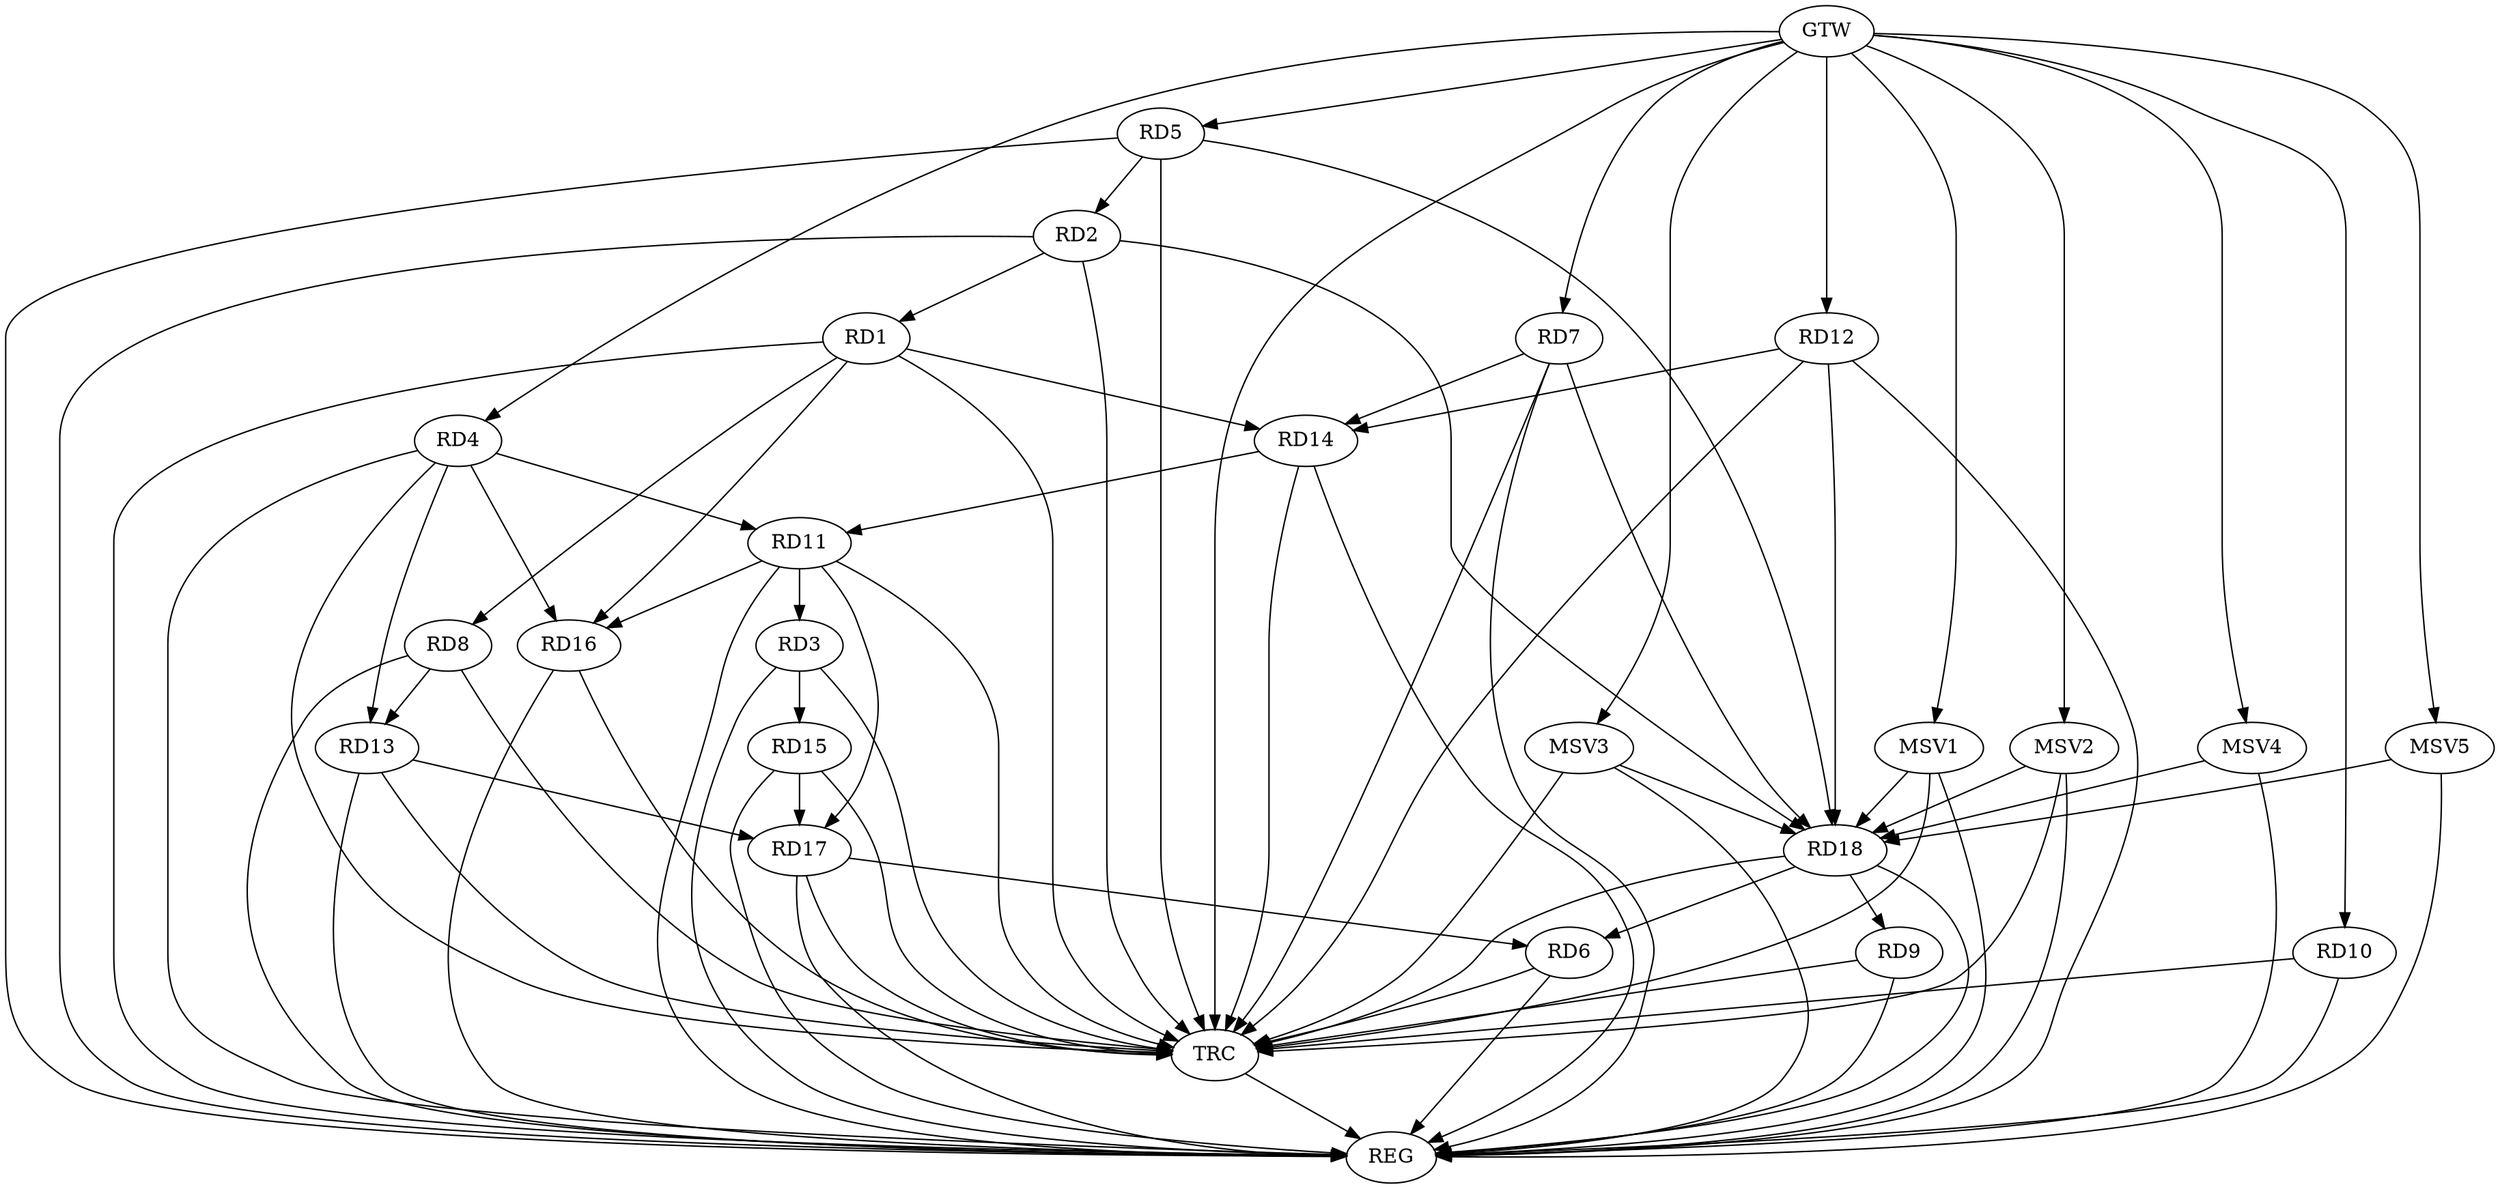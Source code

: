 strict digraph G {
  RD1 [ label="RD1" ];
  RD2 [ label="RD2" ];
  RD3 [ label="RD3" ];
  RD4 [ label="RD4" ];
  RD5 [ label="RD5" ];
  RD6 [ label="RD6" ];
  RD7 [ label="RD7" ];
  RD8 [ label="RD8" ];
  RD9 [ label="RD9" ];
  RD10 [ label="RD10" ];
  RD11 [ label="RD11" ];
  RD12 [ label="RD12" ];
  RD13 [ label="RD13" ];
  RD14 [ label="RD14" ];
  RD15 [ label="RD15" ];
  RD16 [ label="RD16" ];
  RD17 [ label="RD17" ];
  RD18 [ label="RD18" ];
  GTW [ label="GTW" ];
  REG [ label="REG" ];
  TRC [ label="TRC" ];
  MSV1 [ label="MSV1" ];
  MSV2 [ label="MSV2" ];
  MSV3 [ label="MSV3" ];
  MSV4 [ label="MSV4" ];
  MSV5 [ label="MSV5" ];
  RD2 -> RD1;
  RD1 -> RD8;
  RD1 -> RD14;
  RD1 -> RD16;
  RD5 -> RD2;
  RD2 -> RD18;
  RD11 -> RD3;
  RD3 -> RD15;
  RD4 -> RD11;
  RD4 -> RD13;
  RD4 -> RD16;
  RD5 -> RD18;
  RD17 -> RD6;
  RD18 -> RD6;
  RD7 -> RD14;
  RD7 -> RD18;
  RD8 -> RD13;
  RD18 -> RD9;
  RD14 -> RD11;
  RD11 -> RD16;
  RD11 -> RD17;
  RD12 -> RD14;
  RD12 -> RD18;
  RD13 -> RD17;
  RD15 -> RD17;
  GTW -> RD4;
  GTW -> RD5;
  GTW -> RD7;
  GTW -> RD10;
  GTW -> RD12;
  RD1 -> REG;
  RD2 -> REG;
  RD3 -> REG;
  RD4 -> REG;
  RD5 -> REG;
  RD6 -> REG;
  RD7 -> REG;
  RD8 -> REG;
  RD9 -> REG;
  RD10 -> REG;
  RD11 -> REG;
  RD12 -> REG;
  RD13 -> REG;
  RD14 -> REG;
  RD15 -> REG;
  RD16 -> REG;
  RD17 -> REG;
  RD18 -> REG;
  RD1 -> TRC;
  RD2 -> TRC;
  RD3 -> TRC;
  RD4 -> TRC;
  RD5 -> TRC;
  RD6 -> TRC;
  RD7 -> TRC;
  RD8 -> TRC;
  RD9 -> TRC;
  RD10 -> TRC;
  RD11 -> TRC;
  RD12 -> TRC;
  RD13 -> TRC;
  RD14 -> TRC;
  RD15 -> TRC;
  RD16 -> TRC;
  RD17 -> TRC;
  RD18 -> TRC;
  GTW -> TRC;
  TRC -> REG;
  MSV1 -> RD18;
  GTW -> MSV1;
  MSV1 -> REG;
  MSV1 -> TRC;
  MSV2 -> RD18;
  GTW -> MSV2;
  MSV2 -> REG;
  MSV2 -> TRC;
  MSV3 -> RD18;
  GTW -> MSV3;
  MSV3 -> REG;
  MSV3 -> TRC;
  MSV4 -> RD18;
  GTW -> MSV4;
  MSV4 -> REG;
  MSV5 -> RD18;
  GTW -> MSV5;
  MSV5 -> REG;
}

